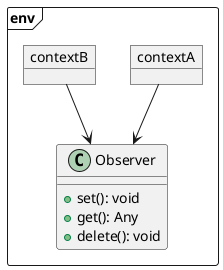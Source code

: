 @startuml Observer_Pattern
package env <<Frame>> {
    object contextA
    object contextB

    class Observer {
        + set(): void
        + get(): Any
        + delete(): void
    }

    contextA --> Observer
    contextB --> Observer
}

@enduml
